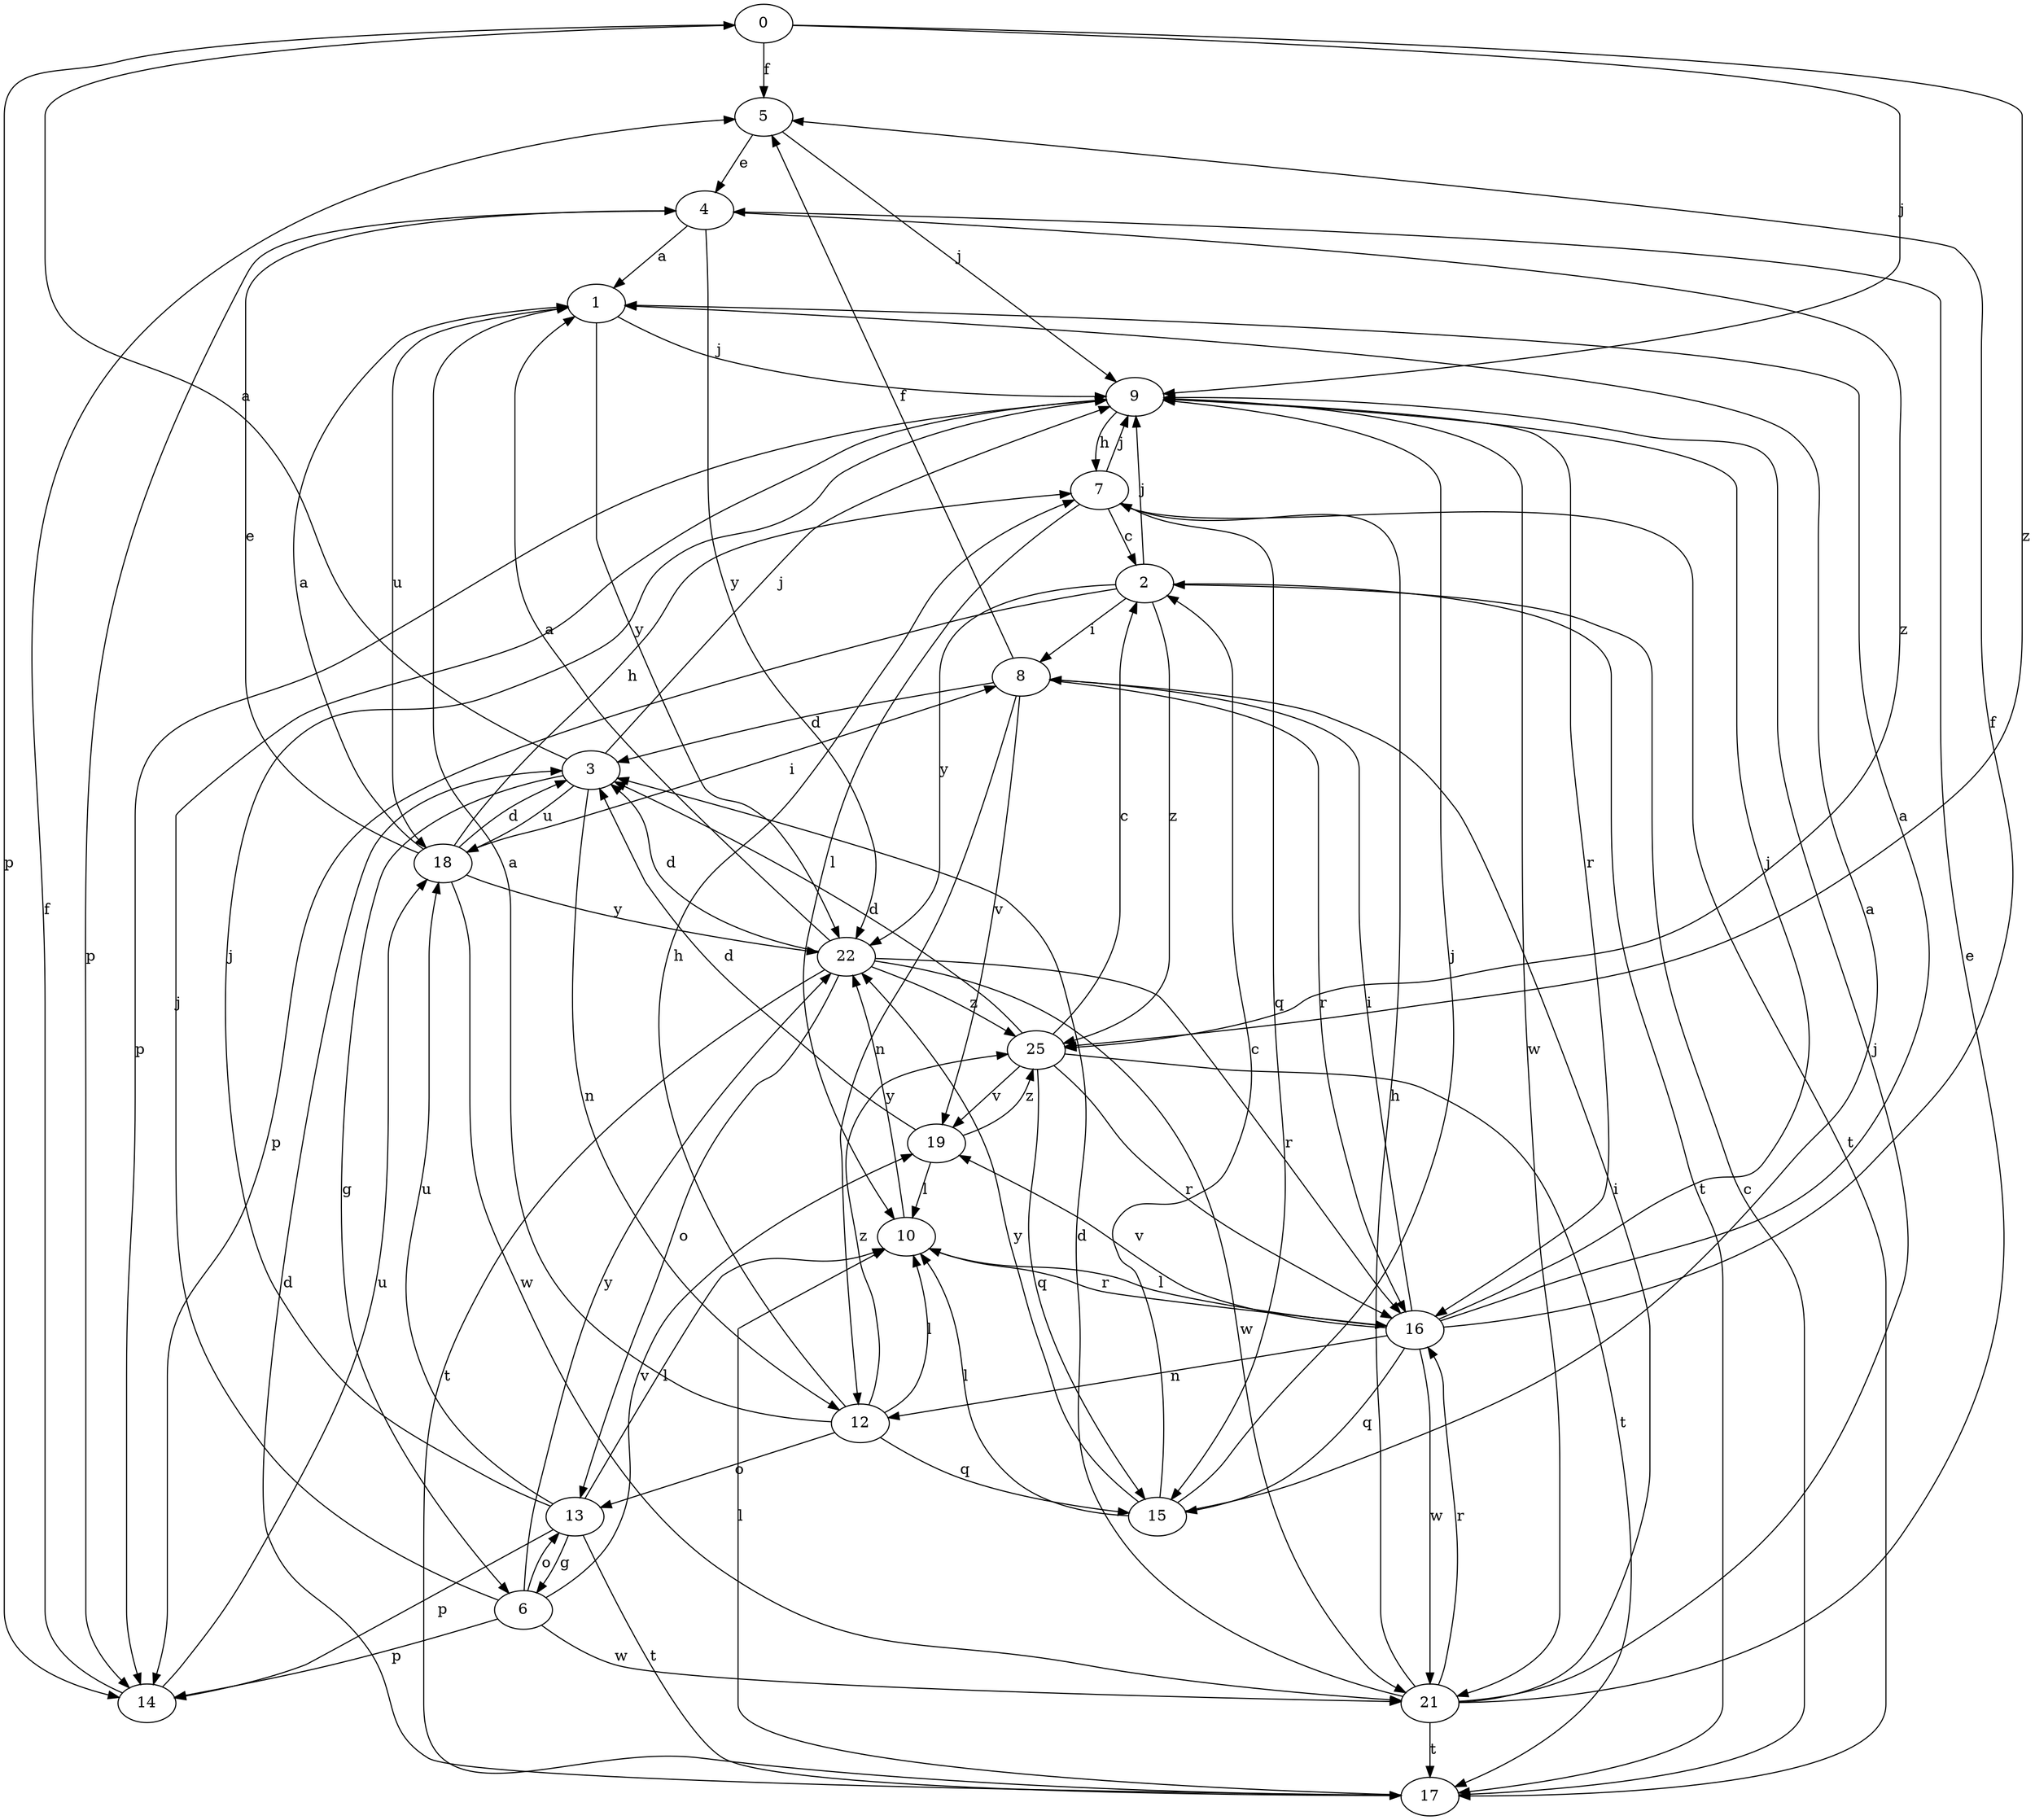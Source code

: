 strict digraph  {
0;
1;
2;
3;
4;
5;
6;
7;
8;
9;
10;
12;
13;
14;
15;
16;
17;
18;
19;
21;
22;
25;
0 -> 5  [label=f];
0 -> 9  [label=j];
0 -> 14  [label=p];
0 -> 25  [label=z];
1 -> 9  [label=j];
1 -> 18  [label=u];
1 -> 22  [label=y];
2 -> 8  [label=i];
2 -> 9  [label=j];
2 -> 14  [label=p];
2 -> 17  [label=t];
2 -> 22  [label=y];
2 -> 25  [label=z];
3 -> 0  [label=a];
3 -> 6  [label=g];
3 -> 9  [label=j];
3 -> 12  [label=n];
3 -> 18  [label=u];
4 -> 1  [label=a];
4 -> 14  [label=p];
4 -> 22  [label=y];
4 -> 25  [label=z];
5 -> 4  [label=e];
5 -> 9  [label=j];
6 -> 9  [label=j];
6 -> 13  [label=o];
6 -> 14  [label=p];
6 -> 19  [label=v];
6 -> 21  [label=w];
6 -> 22  [label=y];
7 -> 2  [label=c];
7 -> 9  [label=j];
7 -> 10  [label=l];
7 -> 15  [label=q];
7 -> 17  [label=t];
8 -> 3  [label=d];
8 -> 5  [label=f];
8 -> 12  [label=n];
8 -> 16  [label=r];
8 -> 19  [label=v];
9 -> 7  [label=h];
9 -> 14  [label=p];
9 -> 16  [label=r];
9 -> 21  [label=w];
10 -> 16  [label=r];
10 -> 22  [label=y];
12 -> 1  [label=a];
12 -> 7  [label=h];
12 -> 10  [label=l];
12 -> 13  [label=o];
12 -> 15  [label=q];
12 -> 25  [label=z];
13 -> 6  [label=g];
13 -> 9  [label=j];
13 -> 10  [label=l];
13 -> 14  [label=p];
13 -> 17  [label=t];
13 -> 18  [label=u];
14 -> 5  [label=f];
14 -> 18  [label=u];
15 -> 1  [label=a];
15 -> 2  [label=c];
15 -> 9  [label=j];
15 -> 10  [label=l];
15 -> 22  [label=y];
16 -> 1  [label=a];
16 -> 5  [label=f];
16 -> 8  [label=i];
16 -> 9  [label=j];
16 -> 10  [label=l];
16 -> 12  [label=n];
16 -> 15  [label=q];
16 -> 19  [label=v];
16 -> 21  [label=w];
17 -> 2  [label=c];
17 -> 3  [label=d];
17 -> 10  [label=l];
18 -> 1  [label=a];
18 -> 3  [label=d];
18 -> 4  [label=e];
18 -> 7  [label=h];
18 -> 8  [label=i];
18 -> 21  [label=w];
18 -> 22  [label=y];
19 -> 3  [label=d];
19 -> 10  [label=l];
19 -> 25  [label=z];
21 -> 3  [label=d];
21 -> 4  [label=e];
21 -> 7  [label=h];
21 -> 8  [label=i];
21 -> 9  [label=j];
21 -> 16  [label=r];
21 -> 17  [label=t];
22 -> 1  [label=a];
22 -> 3  [label=d];
22 -> 13  [label=o];
22 -> 16  [label=r];
22 -> 17  [label=t];
22 -> 21  [label=w];
22 -> 25  [label=z];
25 -> 2  [label=c];
25 -> 3  [label=d];
25 -> 15  [label=q];
25 -> 16  [label=r];
25 -> 17  [label=t];
25 -> 19  [label=v];
}
